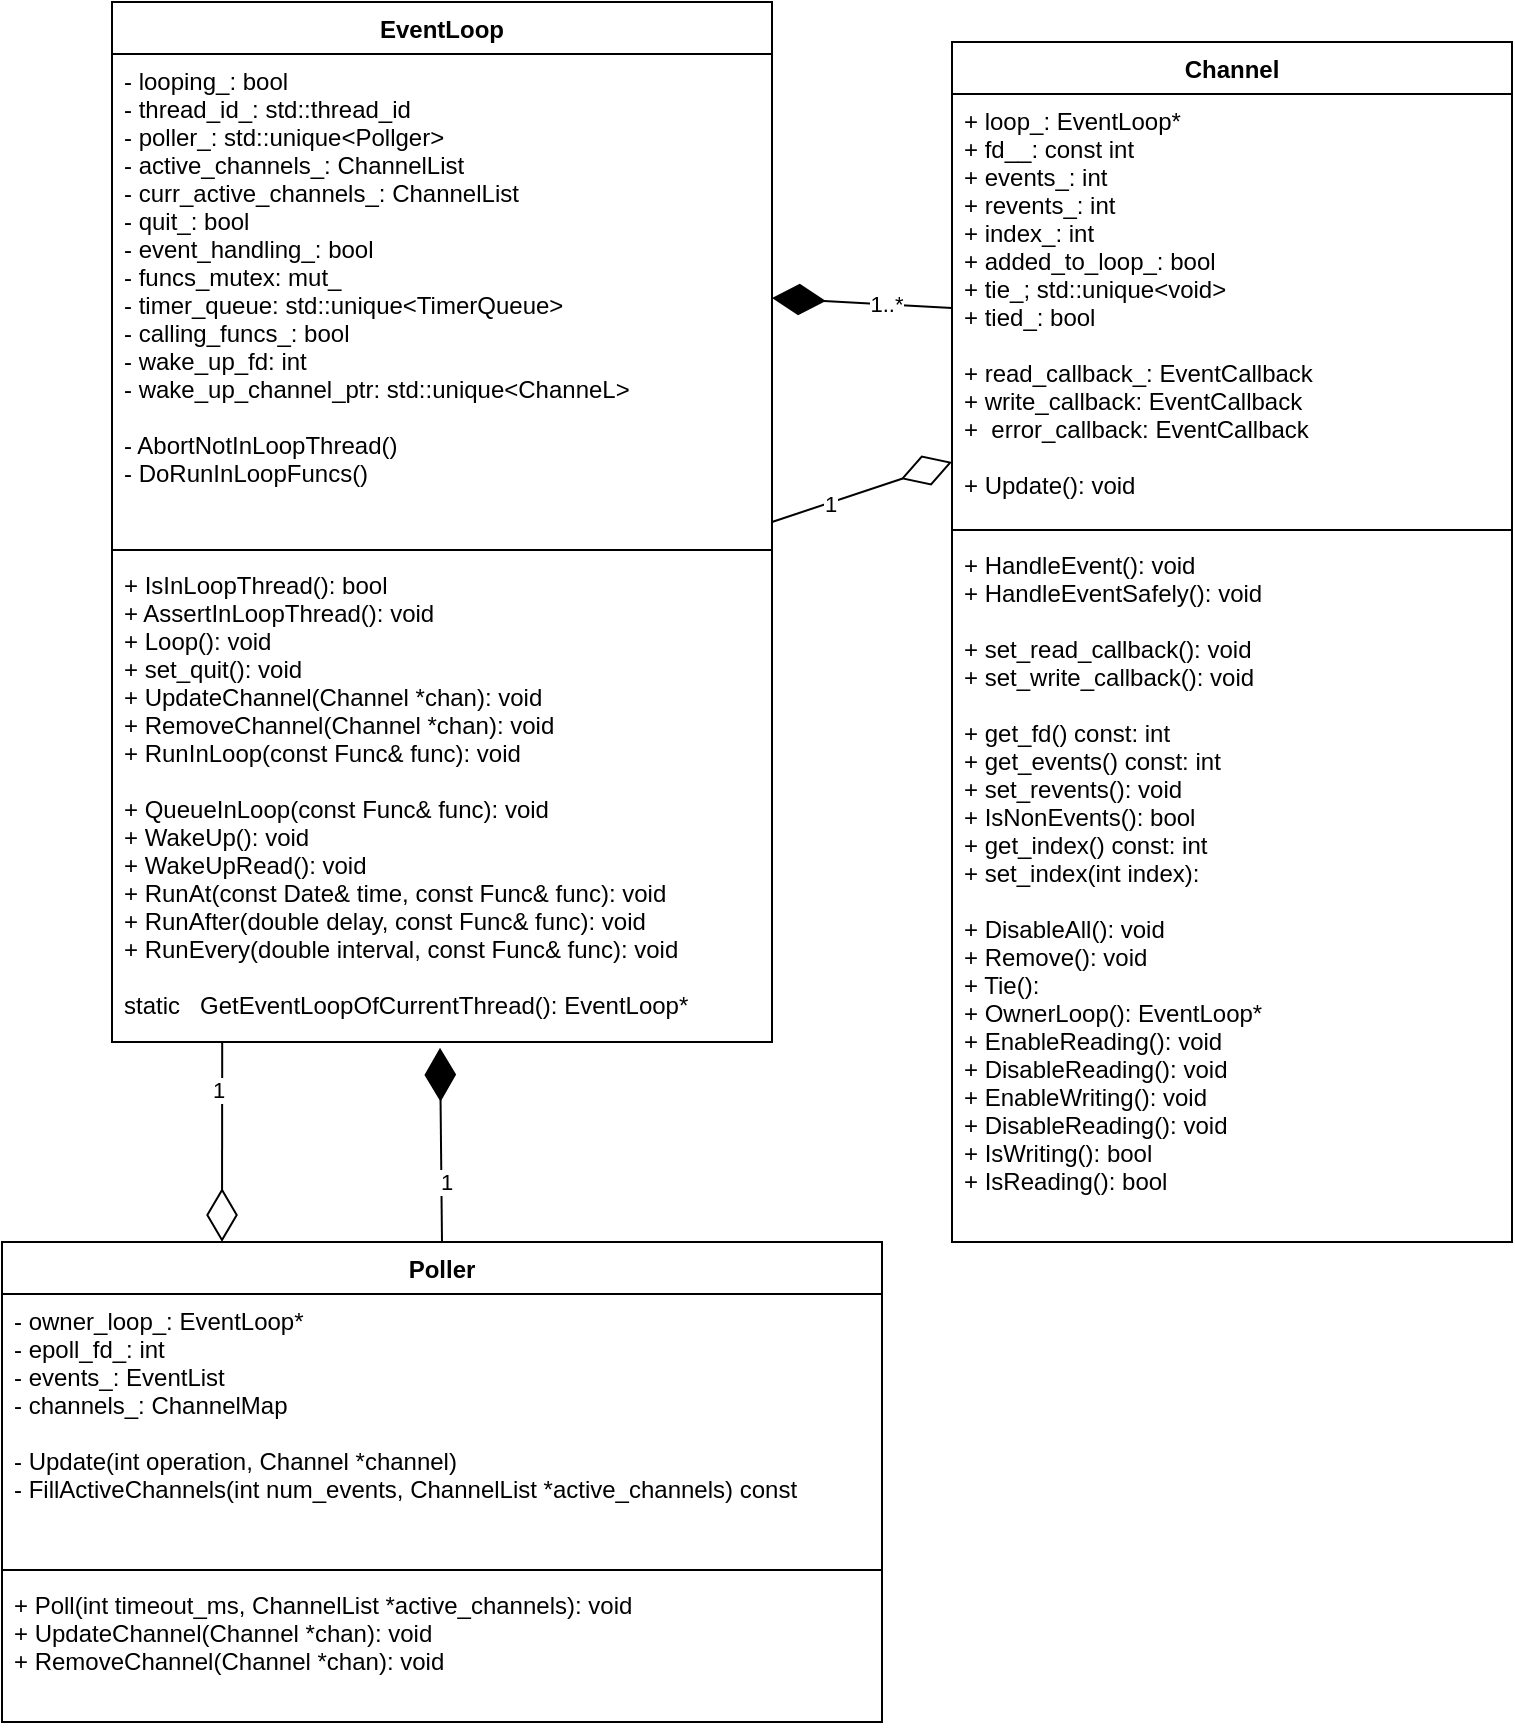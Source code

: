 <mxfile version="20.0.1" type="github">
  <diagram id="wbar-DZNt5Y-Bxtzc0fq" name="Page-1">
    <mxGraphModel dx="1386" dy="711" grid="1" gridSize="10" guides="1" tooltips="1" connect="1" arrows="1" fold="1" page="1" pageScale="1" pageWidth="850" pageHeight="1100" math="0" shadow="0">
      <root>
        <mxCell id="0" />
        <mxCell id="1" parent="0" />
        <mxCell id="YUDDeTs7dCrq4I4m945b-2" value="EventLoop" style="swimlane;fontStyle=1;align=center;verticalAlign=top;childLayout=stackLayout;horizontal=1;startSize=26;horizontalStack=0;resizeParent=1;resizeParentMax=0;resizeLast=0;collapsible=1;marginBottom=0;" vertex="1" parent="1">
          <mxGeometry x="100" y="20" width="330" height="520" as="geometry" />
        </mxCell>
        <mxCell id="YUDDeTs7dCrq4I4m945b-3" value="- looping_: bool&#xa;- thread_id_: std::thread_id&#xa;- poller_: std::unique&lt;Pollger&gt;&#xa;- active_channels_: ChannelList&#xa;- curr_active_channels_: ChannelList&#xa;- quit_: bool&#xa;- event_handling_: bool&#xa;- funcs_mutex: mut_&#xa;- timer_queue: std::unique&lt;TimerQueue&gt;&#xa;- calling_funcs_: bool&#xa;- wake_up_fd: int&#xa;- wake_up_channel_ptr: std::unique&lt;ChanneL&gt;&#xa;&#xa;- AbortNotInLoopThread()&#xa;- DoRunInLoopFuncs()&#xa;" style="text;strokeColor=none;fillColor=none;align=left;verticalAlign=top;spacingLeft=4;spacingRight=4;overflow=hidden;rotatable=0;points=[[0,0.5],[1,0.5]];portConstraint=eastwest;" vertex="1" parent="YUDDeTs7dCrq4I4m945b-2">
          <mxGeometry y="26" width="330" height="244" as="geometry" />
        </mxCell>
        <mxCell id="YUDDeTs7dCrq4I4m945b-4" value="" style="line;strokeWidth=1;fillColor=none;align=left;verticalAlign=middle;spacingTop=-1;spacingLeft=3;spacingRight=3;rotatable=0;labelPosition=right;points=[];portConstraint=eastwest;" vertex="1" parent="YUDDeTs7dCrq4I4m945b-2">
          <mxGeometry y="270" width="330" height="8" as="geometry" />
        </mxCell>
        <mxCell id="YUDDeTs7dCrq4I4m945b-5" value="+ IsInLoopThread(): bool&#xa;+ AssertInLoopThread(): void&#xa;+ Loop(): void&#xa;+ set_quit(): void&#xa;+ UpdateChannel(Channel *chan): void&#xa;+ RemoveChannel(Channel *chan): void&#xa;+ RunInLoop(const Func&amp; func): void&#xa;&#xa;+ QueueInLoop(const Func&amp; func): void&#xa;+ WakeUp(): void&#xa;+ WakeUpRead(): void&#xa;+ RunAt(const Date&amp; time, const Func&amp; func): void&#xa;+ RunAfter(double delay, const Func&amp; func): void&#xa;+ RunEvery(double interval, const Func&amp; func): void&#xa;&#xa;static   GetEventLoopOfCurrentThread(): EventLoop*&#xa;" style="text;strokeColor=none;fillColor=none;align=left;verticalAlign=top;spacingLeft=4;spacingRight=4;overflow=hidden;rotatable=0;points=[[0,0.5],[1,0.5]];portConstraint=eastwest;" vertex="1" parent="YUDDeTs7dCrq4I4m945b-2">
          <mxGeometry y="278" width="330" height="242" as="geometry" />
        </mxCell>
        <mxCell id="YUDDeTs7dCrq4I4m945b-10" value="Channel" style="swimlane;fontStyle=1;align=center;verticalAlign=top;childLayout=stackLayout;horizontal=1;startSize=26;horizontalStack=0;resizeParent=1;resizeParentMax=0;resizeLast=0;collapsible=1;marginBottom=0;" vertex="1" parent="1">
          <mxGeometry x="520" y="40" width="280" height="600" as="geometry">
            <mxRectangle x="520" y="40" width="80" height="26" as="alternateBounds" />
          </mxGeometry>
        </mxCell>
        <mxCell id="YUDDeTs7dCrq4I4m945b-11" value="+ loop_: EventLoop*&#xa;+ fd__: const int&#xa;+ events_: int&#xa;+ revents_: int&#xa;+ index_: int&#xa;+ added_to_loop_: bool&#xa;+ tie_; std::unique&lt;void&gt;&#xa;+ tied_: bool&#xa;&#xa;+ read_callback_: EventCallback&#xa;+ write_callback: EventCallback&#xa;+  error_callback: EventCallback&#xa;&#xa;+ Update(): void&#xa;" style="text;strokeColor=none;fillColor=none;align=left;verticalAlign=top;spacingLeft=4;spacingRight=4;overflow=hidden;rotatable=0;points=[[0,0.5],[1,0.5]];portConstraint=eastwest;" vertex="1" parent="YUDDeTs7dCrq4I4m945b-10">
          <mxGeometry y="26" width="280" height="214" as="geometry" />
        </mxCell>
        <mxCell id="YUDDeTs7dCrq4I4m945b-12" value="" style="line;strokeWidth=1;fillColor=none;align=left;verticalAlign=middle;spacingTop=-1;spacingLeft=3;spacingRight=3;rotatable=0;labelPosition=right;points=[];portConstraint=eastwest;" vertex="1" parent="YUDDeTs7dCrq4I4m945b-10">
          <mxGeometry y="240" width="280" height="8" as="geometry" />
        </mxCell>
        <mxCell id="YUDDeTs7dCrq4I4m945b-13" value="+ HandleEvent(): void&#xa;+ HandleEventSafely(): void&#xa;&#xa;+ set_read_callback(): void&#xa;+ set_write_callback(): void&#xa;&#xa;+ get_fd() const: int&#xa;+ get_events() const: int&#xa;+ set_revents(): void&#xa;+ IsNonEvents(): bool&#xa;+ get_index() const: int&#xa;+ set_index(int index): &#xa;&#xa;+ DisableAll(): void&#xa;+ Remove(): void&#xa;+ Tie(): &#xa;+ OwnerLoop(): EventLoop*&#xa;+ EnableReading(): void&#xa;+ DisableReading(): void&#xa;+ EnableWriting(): void&#xa;+ DisableReading(): void&#xa;+ IsWriting(): bool&#xa;+ IsReading(): bool&#xa;" style="text;strokeColor=none;fillColor=none;align=left;verticalAlign=top;spacingLeft=4;spacingRight=4;overflow=hidden;rotatable=0;points=[[0,0.5],[1,0.5]];portConstraint=eastwest;" vertex="1" parent="YUDDeTs7dCrq4I4m945b-10">
          <mxGeometry y="248" width="280" height="352" as="geometry" />
        </mxCell>
        <mxCell id="YUDDeTs7dCrq4I4m945b-14" value="Poller" style="swimlane;fontStyle=1;align=center;verticalAlign=top;childLayout=stackLayout;horizontal=1;startSize=26;horizontalStack=0;resizeParent=1;resizeParentMax=0;resizeLast=0;collapsible=1;marginBottom=0;" vertex="1" parent="1">
          <mxGeometry x="45" y="640" width="440" height="240" as="geometry" />
        </mxCell>
        <mxCell id="YUDDeTs7dCrq4I4m945b-15" value="- owner_loop_: EventLoop*&#xa;- epoll_fd_: int&#xa;- events_: EventList&#xa;- channels_: ChannelMap&#xa;&#xa;- Update(int operation, Channel *channel)&#xa;- FillActiveChannels(int num_events, ChannelList *active_channels) const&#xa;" style="text;strokeColor=none;fillColor=none;align=left;verticalAlign=top;spacingLeft=4;spacingRight=4;overflow=hidden;rotatable=0;points=[[0,0.5],[1,0.5]];portConstraint=eastwest;" vertex="1" parent="YUDDeTs7dCrq4I4m945b-14">
          <mxGeometry y="26" width="440" height="134" as="geometry" />
        </mxCell>
        <mxCell id="YUDDeTs7dCrq4I4m945b-16" value="" style="line;strokeWidth=1;fillColor=none;align=left;verticalAlign=middle;spacingTop=-1;spacingLeft=3;spacingRight=3;rotatable=0;labelPosition=right;points=[];portConstraint=eastwest;" vertex="1" parent="YUDDeTs7dCrq4I4m945b-14">
          <mxGeometry y="160" width="440" height="8" as="geometry" />
        </mxCell>
        <mxCell id="YUDDeTs7dCrq4I4m945b-17" value="+ Poll(int timeout_ms, ChannelList *active_channels): void&#xa;+ UpdateChannel(Channel *chan): void&#xa;+ RemoveChannel(Channel *chan): void&#xa;" style="text;strokeColor=none;fillColor=none;align=left;verticalAlign=top;spacingLeft=4;spacingRight=4;overflow=hidden;rotatable=0;points=[[0,0.5],[1,0.5]];portConstraint=eastwest;" vertex="1" parent="YUDDeTs7dCrq4I4m945b-14">
          <mxGeometry y="168" width="440" height="72" as="geometry" />
        </mxCell>
        <mxCell id="YUDDeTs7dCrq4I4m945b-18" value="" style="endArrow=diamondThin;endFill=1;endSize=24;html=1;rounded=0;exitX=0;exitY=0.5;exitDx=0;exitDy=0;entryX=1;entryY=0.5;entryDx=0;entryDy=0;" edge="1" parent="1" source="YUDDeTs7dCrq4I4m945b-11" target="YUDDeTs7dCrq4I4m945b-3">
          <mxGeometry width="160" relative="1" as="geometry">
            <mxPoint x="340" y="220" as="sourcePoint" />
            <mxPoint x="440" y="170" as="targetPoint" />
          </mxGeometry>
        </mxCell>
        <mxCell id="YUDDeTs7dCrq4I4m945b-22" value="1..*" style="edgeLabel;html=1;align=center;verticalAlign=middle;resizable=0;points=[];" vertex="1" connectable="0" parent="YUDDeTs7dCrq4I4m945b-18">
          <mxGeometry x="-0.267" relative="1" as="geometry">
            <mxPoint as="offset" />
          </mxGeometry>
        </mxCell>
        <mxCell id="YUDDeTs7dCrq4I4m945b-19" value="" style="endArrow=diamondThin;endFill=1;endSize=24;html=1;rounded=0;exitX=0.5;exitY=0;exitDx=0;exitDy=0;entryX=0.497;entryY=1.012;entryDx=0;entryDy=0;entryPerimeter=0;" edge="1" parent="1" source="YUDDeTs7dCrq4I4m945b-14" target="YUDDeTs7dCrq4I4m945b-5">
          <mxGeometry width="160" relative="1" as="geometry">
            <mxPoint x="230" y="610" as="sourcePoint" />
            <mxPoint x="265" y="550" as="targetPoint" />
            <Array as="points" />
          </mxGeometry>
        </mxCell>
        <mxCell id="YUDDeTs7dCrq4I4m945b-26" value="1" style="edgeLabel;html=1;align=center;verticalAlign=middle;resizable=0;points=[];" vertex="1" connectable="0" parent="YUDDeTs7dCrq4I4m945b-19">
          <mxGeometry x="-0.383" y="-2" relative="1" as="geometry">
            <mxPoint as="offset" />
          </mxGeometry>
        </mxCell>
        <mxCell id="YUDDeTs7dCrq4I4m945b-20" value="" style="endArrow=diamondThin;endFill=0;endSize=24;html=1;rounded=0;exitX=1;exitY=0.5;exitDx=0;exitDy=0;" edge="1" parent="1" source="YUDDeTs7dCrq4I4m945b-2">
          <mxGeometry width="160" relative="1" as="geometry">
            <mxPoint x="490" y="250" as="sourcePoint" />
            <mxPoint x="520" y="250" as="targetPoint" />
          </mxGeometry>
        </mxCell>
        <mxCell id="YUDDeTs7dCrq4I4m945b-23" value="1" style="edgeLabel;html=1;align=center;verticalAlign=middle;resizable=0;points=[];" vertex="1" connectable="0" parent="YUDDeTs7dCrq4I4m945b-20">
          <mxGeometry x="-0.353" relative="1" as="geometry">
            <mxPoint as="offset" />
          </mxGeometry>
        </mxCell>
        <mxCell id="YUDDeTs7dCrq4I4m945b-21" value="" style="endArrow=diamondThin;endFill=0;endSize=24;html=1;rounded=0;entryX=0.25;entryY=0;entryDx=0;entryDy=0;exitX=0.167;exitY=1;exitDx=0;exitDy=0;exitPerimeter=0;" edge="1" parent="1" source="YUDDeTs7dCrq4I4m945b-5" target="YUDDeTs7dCrq4I4m945b-14">
          <mxGeometry width="160" relative="1" as="geometry">
            <mxPoint x="120" y="570" as="sourcePoint" />
            <mxPoint x="280" y="570" as="targetPoint" />
          </mxGeometry>
        </mxCell>
        <mxCell id="YUDDeTs7dCrq4I4m945b-25" value="&lt;div&gt;1&lt;/div&gt;" style="edgeLabel;html=1;align=center;verticalAlign=middle;resizable=0;points=[];" vertex="1" connectable="0" parent="YUDDeTs7dCrq4I4m945b-21">
          <mxGeometry x="-0.52" y="-2" relative="1" as="geometry">
            <mxPoint as="offset" />
          </mxGeometry>
        </mxCell>
      </root>
    </mxGraphModel>
  </diagram>
</mxfile>
